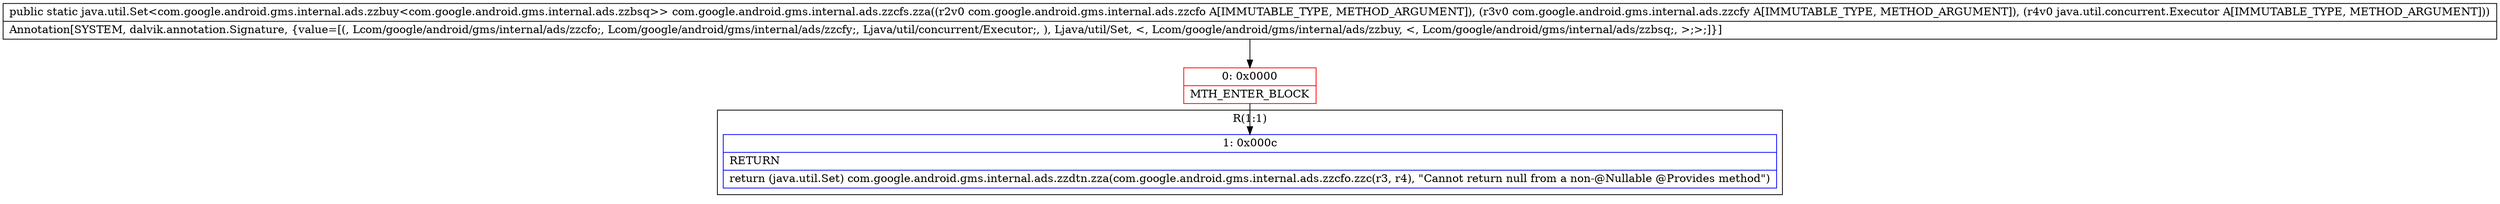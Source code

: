 digraph "CFG forcom.google.android.gms.internal.ads.zzcfs.zza(Lcom\/google\/android\/gms\/internal\/ads\/zzcfo;Lcom\/google\/android\/gms\/internal\/ads\/zzcfy;Ljava\/util\/concurrent\/Executor;)Ljava\/util\/Set;" {
subgraph cluster_Region_1008198576 {
label = "R(1:1)";
node [shape=record,color=blue];
Node_1 [shape=record,label="{1\:\ 0x000c|RETURN\l|return (java.util.Set) com.google.android.gms.internal.ads.zzdtn.zza(com.google.android.gms.internal.ads.zzcfo.zzc(r3, r4), \"Cannot return null from a non\-@Nullable @Provides method\")\l}"];
}
Node_0 [shape=record,color=red,label="{0\:\ 0x0000|MTH_ENTER_BLOCK\l}"];
MethodNode[shape=record,label="{public static java.util.Set\<com.google.android.gms.internal.ads.zzbuy\<com.google.android.gms.internal.ads.zzbsq\>\> com.google.android.gms.internal.ads.zzcfs.zza((r2v0 com.google.android.gms.internal.ads.zzcfo A[IMMUTABLE_TYPE, METHOD_ARGUMENT]), (r3v0 com.google.android.gms.internal.ads.zzcfy A[IMMUTABLE_TYPE, METHOD_ARGUMENT]), (r4v0 java.util.concurrent.Executor A[IMMUTABLE_TYPE, METHOD_ARGUMENT]))  | Annotation[SYSTEM, dalvik.annotation.Signature, \{value=[(, Lcom\/google\/android\/gms\/internal\/ads\/zzcfo;, Lcom\/google\/android\/gms\/internal\/ads\/zzcfy;, Ljava\/util\/concurrent\/Executor;, ), Ljava\/util\/Set, \<, Lcom\/google\/android\/gms\/internal\/ads\/zzbuy, \<, Lcom\/google\/android\/gms\/internal\/ads\/zzbsq;, \>;\>;]\}]\l}"];
MethodNode -> Node_0;
Node_0 -> Node_1;
}

